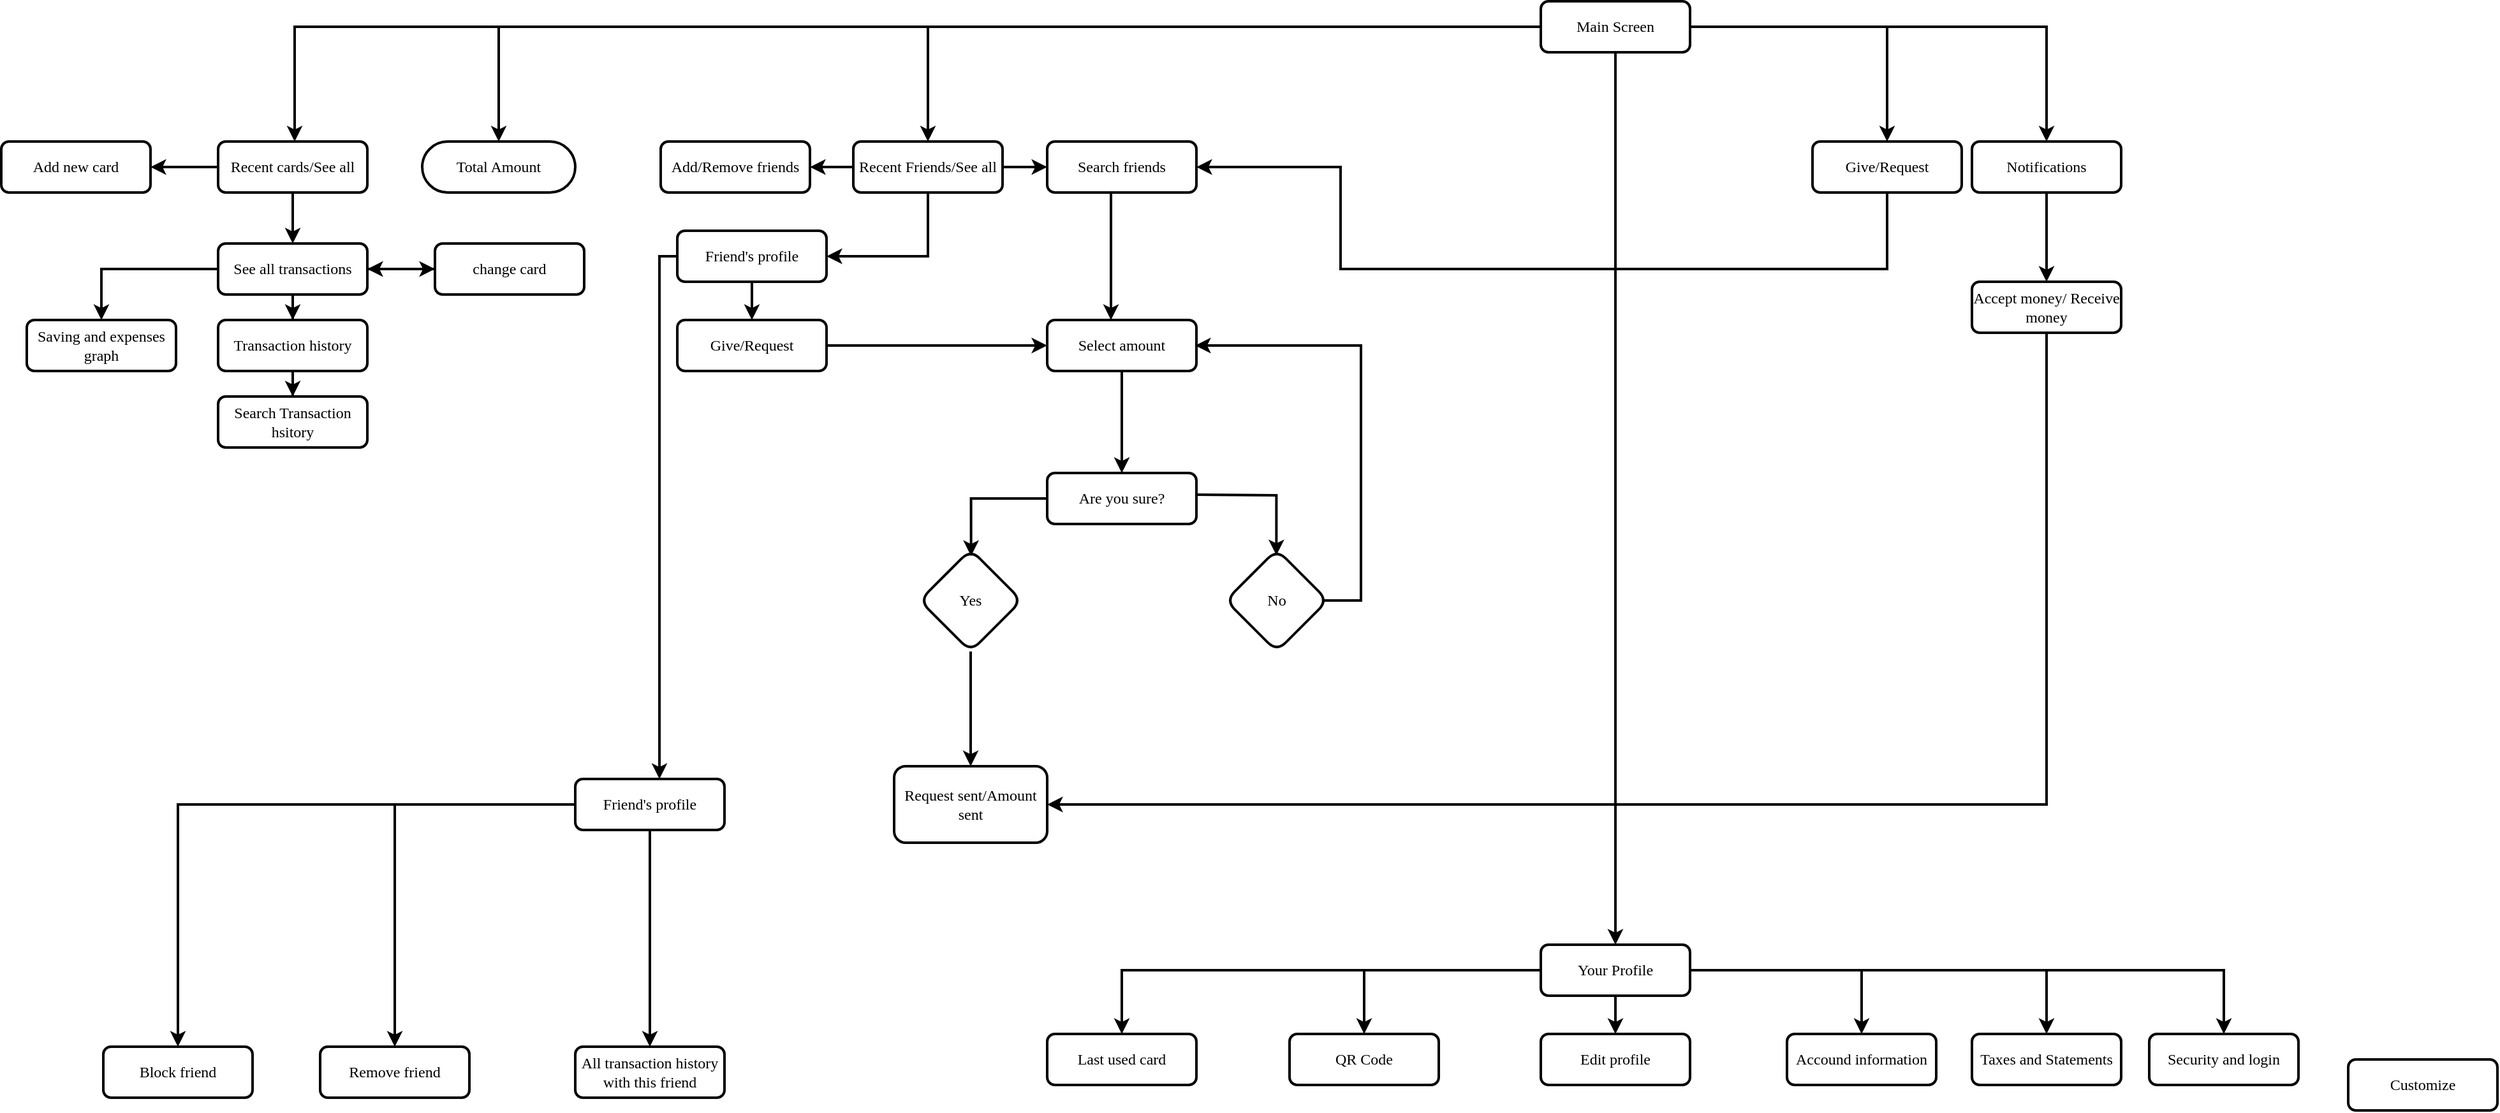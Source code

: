 <mxfile version="20.7.4" type="github">
  <diagram id="KjuL9yBsum-zaHZo3uoQ" name="Page-1">
    <mxGraphModel dx="2390" dy="1337" grid="1" gridSize="10" guides="1" tooltips="1" connect="1" arrows="1" fold="1" page="1" pageScale="1" pageWidth="1169" pageHeight="827" math="0" shadow="0">
      <root>
        <mxCell id="0" />
        <mxCell id="1" parent="0" />
        <mxCell id="AUnA5w59gR8FyRmeHTNz-1" value="" style="edgeStyle=orthogonalEdgeStyle;rounded=0;orthogonalLoop=1;jettySize=auto;html=1;fontFamily=Baloo;fontSource=https%3A%2F%2Ffonts.googleapis.com%2Fcss%3Ffamily%3DBaloo;fontStyle=0;labelBackgroundColor=none;fontColor=default;fillColor=none;strokeWidth=2;" edge="1" parent="1" source="AUnA5w59gR8FyRmeHTNz-7" target="AUnA5w59gR8FyRmeHTNz-10">
          <mxGeometry relative="1" as="geometry">
            <Array as="points">
              <mxPoint x="300" y="50" />
            </Array>
          </mxGeometry>
        </mxCell>
        <mxCell id="AUnA5w59gR8FyRmeHTNz-2" value="" style="edgeStyle=orthogonalEdgeStyle;rounded=0;orthogonalLoop=1;jettySize=auto;html=1;fontFamily=Baloo;fontSource=https%3A%2F%2Ffonts.googleapis.com%2Fcss%3Ffamily%3DBaloo;fontStyle=0;labelBackgroundColor=none;fontColor=default;fillColor=none;strokeWidth=2;" edge="1" parent="1" source="AUnA5w59gR8FyRmeHTNz-7" target="AUnA5w59gR8FyRmeHTNz-15">
          <mxGeometry relative="1" as="geometry" />
        </mxCell>
        <mxCell id="AUnA5w59gR8FyRmeHTNz-3" value="" style="edgeStyle=orthogonalEdgeStyle;rounded=0;orthogonalLoop=1;jettySize=auto;html=1;fontFamily=Baloo;fontSource=https%3A%2F%2Ffonts.googleapis.com%2Fcss%3Ffamily%3DBaloo;fontStyle=0;labelBackgroundColor=none;fontColor=default;fillColor=none;strokeWidth=2;" edge="1" parent="1" source="AUnA5w59gR8FyRmeHTNz-7" target="AUnA5w59gR8FyRmeHTNz-23">
          <mxGeometry relative="1" as="geometry" />
        </mxCell>
        <mxCell id="AUnA5w59gR8FyRmeHTNz-4" value="" style="edgeStyle=orthogonalEdgeStyle;rounded=0;orthogonalLoop=1;jettySize=auto;html=1;fontFamily=Baloo;fontSource=https%3A%2F%2Ffonts.googleapis.com%2Fcss%3Ffamily%3DBaloo;fontStyle=0;labelBackgroundColor=none;fontColor=default;fillColor=none;strokeWidth=2;" edge="1" parent="1" source="AUnA5w59gR8FyRmeHTNz-7" target="AUnA5w59gR8FyRmeHTNz-25">
          <mxGeometry relative="1" as="geometry" />
        </mxCell>
        <mxCell id="AUnA5w59gR8FyRmeHTNz-5" value="" style="edgeStyle=orthogonalEdgeStyle;rounded=0;orthogonalLoop=1;jettySize=auto;html=1;fontFamily=Baloo;fontSource=https%3A%2F%2Ffonts.googleapis.com%2Fcss%3Ffamily%3DBaloo;fontStyle=0;labelBackgroundColor=none;fontColor=default;fillColor=none;strokeWidth=2;" edge="1" parent="1" source="AUnA5w59gR8FyRmeHTNz-7" target="AUnA5w59gR8FyRmeHTNz-58">
          <mxGeometry relative="1" as="geometry" />
        </mxCell>
        <mxCell id="AUnA5w59gR8FyRmeHTNz-6" value="" style="edgeStyle=orthogonalEdgeStyle;rounded=0;orthogonalLoop=1;jettySize=auto;html=1;fontFamily=Baloo;fontSource=https%3A%2F%2Ffonts.googleapis.com%2Fcss%3Ffamily%3DBaloo;fontStyle=0;labelBackgroundColor=none;fontColor=default;fillColor=none;strokeWidth=2;" edge="1" parent="1" source="AUnA5w59gR8FyRmeHTNz-7" target="AUnA5w59gR8FyRmeHTNz-70">
          <mxGeometry relative="1" as="geometry" />
        </mxCell>
        <mxCell id="AUnA5w59gR8FyRmeHTNz-7" value="Main Screen" style="rounded=1;whiteSpace=wrap;html=1;fontSize=12;glass=0;strokeWidth=2;shadow=0;fontFamily=Baloo;fontStyle=0;fontSource=https%3A%2F%2Ffonts.googleapis.com%2Fcss%3Ffamily%3DBaloo;labelBackgroundColor=none;fillColor=none;" vertex="1" parent="1">
          <mxGeometry x="1277" y="30" width="117" height="40" as="geometry" />
        </mxCell>
        <mxCell id="AUnA5w59gR8FyRmeHTNz-8" value="" style="edgeStyle=orthogonalEdgeStyle;rounded=0;orthogonalLoop=1;jettySize=auto;html=1;fontFamily=Baloo;fontSource=https%3A%2F%2Ffonts.googleapis.com%2Fcss%3Ffamily%3DBaloo;fontStyle=0;labelBackgroundColor=none;fontColor=default;fillColor=none;strokeWidth=2;" edge="1" parent="1" source="AUnA5w59gR8FyRmeHTNz-10" target="AUnA5w59gR8FyRmeHTNz-26">
          <mxGeometry relative="1" as="geometry">
            <Array as="points">
              <mxPoint x="140" y="160" />
            </Array>
          </mxGeometry>
        </mxCell>
        <mxCell id="AUnA5w59gR8FyRmeHTNz-9" value="" style="edgeStyle=orthogonalEdgeStyle;rounded=0;orthogonalLoop=1;jettySize=auto;html=1;fontFamily=Baloo;fontSource=https%3A%2F%2Ffonts.googleapis.com%2Fcss%3Ffamily%3DBaloo;fontStyle=0;labelBackgroundColor=none;fontColor=default;fillColor=none;strokeWidth=2;" edge="1" parent="1" source="AUnA5w59gR8FyRmeHTNz-10" target="AUnA5w59gR8FyRmeHTNz-30">
          <mxGeometry relative="1" as="geometry" />
        </mxCell>
        <mxCell id="AUnA5w59gR8FyRmeHTNz-10" value="Recent cards/See all" style="rounded=1;whiteSpace=wrap;html=1;fontSize=12;glass=0;strokeWidth=2;shadow=0;fontFamily=Baloo;fontStyle=0;fontSource=https%3A%2F%2Ffonts.googleapis.com%2Fcss%3Ffamily%3DBaloo;labelBackgroundColor=none;fillColor=none;" vertex="1" parent="1">
          <mxGeometry x="240" y="140" width="117" height="40" as="geometry" />
        </mxCell>
        <mxCell id="AUnA5w59gR8FyRmeHTNz-11" value="" style="edgeStyle=orthogonalEdgeStyle;rounded=0;orthogonalLoop=1;jettySize=auto;html=1;fontFamily=Baloo;fontSource=https%3A%2F%2Ffonts.googleapis.com%2Fcss%3Ffamily%3DBaloo;fontStyle=0;labelBackgroundColor=none;fontColor=default;fillColor=none;strokeWidth=2;" edge="1" parent="1" source="AUnA5w59gR8FyRmeHTNz-15" target="AUnA5w59gR8FyRmeHTNz-37">
          <mxGeometry relative="1" as="geometry" />
        </mxCell>
        <mxCell id="AUnA5w59gR8FyRmeHTNz-12" value="" style="edgeStyle=orthogonalEdgeStyle;rounded=0;orthogonalLoop=1;jettySize=auto;html=1;fontFamily=Baloo;fontSource=https%3A%2F%2Ffonts.googleapis.com%2Fcss%3Ffamily%3DBaloo;fontStyle=0;labelBackgroundColor=none;fontColor=default;fillColor=none;strokeWidth=2;" edge="1" parent="1" source="AUnA5w59gR8FyRmeHTNz-15" target="AUnA5w59gR8FyRmeHTNz-39">
          <mxGeometry relative="1" as="geometry" />
        </mxCell>
        <mxCell id="AUnA5w59gR8FyRmeHTNz-14" value="" style="edgeStyle=orthogonalEdgeStyle;rounded=0;orthogonalLoop=1;jettySize=auto;html=1;fontFamily=Baloo;fontSource=https%3A%2F%2Ffonts.googleapis.com%2Fcss%3Ffamily%3DBaloo;fontStyle=0;labelBackgroundColor=none;fontColor=default;fillColor=none;strokeWidth=2;" edge="1" parent="1" source="AUnA5w59gR8FyRmeHTNz-15" target="AUnA5w59gR8FyRmeHTNz-44">
          <mxGeometry relative="1" as="geometry">
            <Array as="points">
              <mxPoint x="796" y="230" />
            </Array>
          </mxGeometry>
        </mxCell>
        <mxCell id="AUnA5w59gR8FyRmeHTNz-15" value="Recent Friends/See all" style="rounded=1;whiteSpace=wrap;html=1;fontSize=12;glass=0;strokeWidth=2;shadow=0;fontFamily=Baloo;fontStyle=0;fontSource=https%3A%2F%2Ffonts.googleapis.com%2Fcss%3Ffamily%3DBaloo;labelBackgroundColor=none;fillColor=none;" vertex="1" parent="1">
          <mxGeometry x="738" y="140" width="117" height="40" as="geometry" />
        </mxCell>
        <mxCell id="AUnA5w59gR8FyRmeHTNz-16" value="" style="edgeStyle=orthogonalEdgeStyle;rounded=0;orthogonalLoop=1;jettySize=auto;html=1;fontFamily=Baloo;fontSource=https%3A%2F%2Ffonts.googleapis.com%2Fcss%3Ffamily%3DBaloo;fontStyle=0;labelBackgroundColor=none;fontColor=default;fillColor=none;strokeWidth=2;" edge="1" parent="1" source="AUnA5w59gR8FyRmeHTNz-23" target="AUnA5w59gR8FyRmeHTNz-59">
          <mxGeometry relative="1" as="geometry" />
        </mxCell>
        <mxCell id="AUnA5w59gR8FyRmeHTNz-17" value="" style="edgeStyle=orthogonalEdgeStyle;rounded=0;orthogonalLoop=1;jettySize=auto;html=1;fontFamily=Baloo;fontSource=https%3A%2F%2Ffonts.googleapis.com%2Fcss%3Ffamily%3DBaloo;fontStyle=0;labelBackgroundColor=none;fontColor=default;fillColor=none;strokeWidth=2;" edge="1" parent="1" source="AUnA5w59gR8FyRmeHTNz-23" target="AUnA5w59gR8FyRmeHTNz-60">
          <mxGeometry relative="1" as="geometry" />
        </mxCell>
        <mxCell id="AUnA5w59gR8FyRmeHTNz-18" value="" style="edgeStyle=orthogonalEdgeStyle;rounded=0;orthogonalLoop=1;jettySize=auto;html=1;fontFamily=Baloo;fontSource=https%3A%2F%2Ffonts.googleapis.com%2Fcss%3Ffamily%3DBaloo;fontStyle=0;labelBackgroundColor=none;fontColor=default;fillColor=none;strokeWidth=2;" edge="1" parent="1" source="AUnA5w59gR8FyRmeHTNz-23" target="AUnA5w59gR8FyRmeHTNz-61">
          <mxGeometry relative="1" as="geometry" />
        </mxCell>
        <mxCell id="AUnA5w59gR8FyRmeHTNz-19" style="edgeStyle=orthogonalEdgeStyle;rounded=0;orthogonalLoop=1;jettySize=auto;html=1;fontFamily=Baloo;fontSource=https%3A%2F%2Ffonts.googleapis.com%2Fcss%3Ffamily%3DBaloo;fontStyle=0;labelBackgroundColor=none;fontColor=default;fillColor=none;strokeWidth=2;" edge="1" parent="1" source="AUnA5w59gR8FyRmeHTNz-23" target="AUnA5w59gR8FyRmeHTNz-62">
          <mxGeometry relative="1" as="geometry" />
        </mxCell>
        <mxCell id="AUnA5w59gR8FyRmeHTNz-20" value="" style="edgeStyle=orthogonalEdgeStyle;rounded=0;orthogonalLoop=1;jettySize=auto;html=1;fontFamily=Baloo;fontSource=https%3A%2F%2Ffonts.googleapis.com%2Fcss%3Ffamily%3DBaloo;fontStyle=0;labelBackgroundColor=none;fontColor=default;fillColor=none;strokeWidth=2;" edge="1" parent="1" source="AUnA5w59gR8FyRmeHTNz-23" target="AUnA5w59gR8FyRmeHTNz-63">
          <mxGeometry relative="1" as="geometry" />
        </mxCell>
        <mxCell id="AUnA5w59gR8FyRmeHTNz-22" value="" style="edgeStyle=orthogonalEdgeStyle;rounded=0;orthogonalLoop=1;jettySize=auto;html=1;fontFamily=Baloo;fontSource=https%3A%2F%2Ffonts.googleapis.com%2Fcss%3Ffamily%3DBaloo;fontStyle=0;labelBackgroundColor=none;fontColor=default;fillColor=none;strokeWidth=2;" edge="1" parent="1" source="AUnA5w59gR8FyRmeHTNz-23" target="AUnA5w59gR8FyRmeHTNz-65">
          <mxGeometry relative="1" as="geometry" />
        </mxCell>
        <mxCell id="AUnA5w59gR8FyRmeHTNz-23" value="Your Profile" style="rounded=1;whiteSpace=wrap;html=1;fontSize=12;glass=0;strokeWidth=2;shadow=0;fontFamily=Baloo;fontStyle=0;fontSource=https%3A%2F%2Ffonts.googleapis.com%2Fcss%3Ffamily%3DBaloo;labelBackgroundColor=none;fillColor=none;" vertex="1" parent="1">
          <mxGeometry x="1277" y="770" width="117" height="40" as="geometry" />
        </mxCell>
        <mxCell id="AUnA5w59gR8FyRmeHTNz-24" style="edgeStyle=orthogonalEdgeStyle;rounded=0;orthogonalLoop=1;jettySize=auto;html=1;fontFamily=Baloo;entryX=1;entryY=0.5;entryDx=0;entryDy=0;fontSource=https%3A%2F%2Ffonts.googleapis.com%2Fcss%3Ffamily%3DBaloo;fontStyle=0;labelBackgroundColor=none;fontColor=default;fillColor=none;strokeWidth=2;" edge="1" parent="1" source="AUnA5w59gR8FyRmeHTNz-25" target="AUnA5w59gR8FyRmeHTNz-39">
          <mxGeometry relative="1" as="geometry">
            <mxPoint x="1070" y="190" as="targetPoint" />
            <Array as="points">
              <mxPoint x="1549" y="240" />
              <mxPoint x="1120" y="240" />
              <mxPoint x="1120" y="160" />
            </Array>
          </mxGeometry>
        </mxCell>
        <mxCell id="AUnA5w59gR8FyRmeHTNz-25" value="Give/Request" style="rounded=1;whiteSpace=wrap;html=1;fontSize=12;glass=0;strokeWidth=2;shadow=0;fontFamily=Baloo;fontStyle=0;fontSource=https%3A%2F%2Ffonts.googleapis.com%2Fcss%3Ffamily%3DBaloo;labelBackgroundColor=none;fillColor=none;" vertex="1" parent="1">
          <mxGeometry x="1490" y="140" width="117" height="40" as="geometry" />
        </mxCell>
        <mxCell id="AUnA5w59gR8FyRmeHTNz-26" value="Add new card" style="rounded=1;whiteSpace=wrap;html=1;fontSize=12;glass=0;strokeWidth=2;shadow=0;fontFamily=Baloo;fontStyle=0;fontSource=https%3A%2F%2Ffonts.googleapis.com%2Fcss%3Ffamily%3DBaloo;labelBackgroundColor=none;fillColor=none;" vertex="1" parent="1">
          <mxGeometry x="70" y="140" width="117" height="40" as="geometry" />
        </mxCell>
        <mxCell id="AUnA5w59gR8FyRmeHTNz-27" value="" style="edgeStyle=orthogonalEdgeStyle;rounded=0;orthogonalLoop=1;jettySize=auto;html=1;fontFamily=Baloo;fontSource=https%3A%2F%2Ffonts.googleapis.com%2Fcss%3Ffamily%3DBaloo;fontStyle=0;labelBackgroundColor=none;fontColor=default;fillColor=none;strokeWidth=2;" edge="1" parent="1" source="AUnA5w59gR8FyRmeHTNz-30" target="AUnA5w59gR8FyRmeHTNz-32">
          <mxGeometry relative="1" as="geometry" />
        </mxCell>
        <mxCell id="AUnA5w59gR8FyRmeHTNz-28" value="" style="edgeStyle=orthogonalEdgeStyle;rounded=0;orthogonalLoop=1;jettySize=auto;html=1;fontFamily=Baloo;fontSource=https%3A%2F%2Ffonts.googleapis.com%2Fcss%3Ffamily%3DBaloo;fontStyle=0;labelBackgroundColor=none;fontColor=default;fillColor=none;strokeWidth=2;" edge="1" parent="1" source="AUnA5w59gR8FyRmeHTNz-30" target="AUnA5w59gR8FyRmeHTNz-33">
          <mxGeometry relative="1" as="geometry" />
        </mxCell>
        <mxCell id="AUnA5w59gR8FyRmeHTNz-29" value="" style="edgeStyle=orthogonalEdgeStyle;rounded=0;orthogonalLoop=1;jettySize=auto;html=1;fontFamily=Baloo;exitX=1;exitY=0.5;exitDx=0;exitDy=0;fontSource=https%3A%2F%2Ffonts.googleapis.com%2Fcss%3Ffamily%3DBaloo;fontStyle=0;labelBackgroundColor=none;fontColor=default;fillColor=none;strokeWidth=2;" edge="1" parent="1" source="AUnA5w59gR8FyRmeHTNz-30" target="AUnA5w59gR8FyRmeHTNz-36">
          <mxGeometry relative="1" as="geometry">
            <mxPoint x="360" y="240" as="sourcePoint" />
          </mxGeometry>
        </mxCell>
        <mxCell id="AUnA5w59gR8FyRmeHTNz-30" value="See all transactions" style="rounded=1;whiteSpace=wrap;html=1;fontSize=12;glass=0;strokeWidth=2;shadow=0;fontFamily=Baloo;fontStyle=0;fontSource=https%3A%2F%2Ffonts.googleapis.com%2Fcss%3Ffamily%3DBaloo;labelBackgroundColor=none;fillColor=none;" vertex="1" parent="1">
          <mxGeometry x="240" y="220" width="117" height="40" as="geometry" />
        </mxCell>
        <mxCell id="AUnA5w59gR8FyRmeHTNz-31" value="" style="edgeStyle=orthogonalEdgeStyle;rounded=0;orthogonalLoop=1;jettySize=auto;html=1;fontFamily=Baloo;fontSource=https%3A%2F%2Ffonts.googleapis.com%2Fcss%3Ffamily%3DBaloo;fontStyle=0;labelBackgroundColor=none;fontColor=default;fillColor=none;strokeWidth=2;" edge="1" parent="1" source="AUnA5w59gR8FyRmeHTNz-32" target="AUnA5w59gR8FyRmeHTNz-34">
          <mxGeometry relative="1" as="geometry" />
        </mxCell>
        <mxCell id="AUnA5w59gR8FyRmeHTNz-32" value="Transaction history" style="rounded=1;whiteSpace=wrap;html=1;fontSize=12;glass=0;strokeWidth=2;shadow=0;fontFamily=Baloo;fontStyle=0;fontSource=https%3A%2F%2Ffonts.googleapis.com%2Fcss%3Ffamily%3DBaloo;labelBackgroundColor=none;fillColor=none;" vertex="1" parent="1">
          <mxGeometry x="240" y="280" width="117" height="40" as="geometry" />
        </mxCell>
        <mxCell id="AUnA5w59gR8FyRmeHTNz-33" value="Saving and expenses graph" style="rounded=1;whiteSpace=wrap;html=1;fontSize=12;glass=0;strokeWidth=2;shadow=0;fontFamily=Baloo;fontStyle=0;fontSource=https%3A%2F%2Ffonts.googleapis.com%2Fcss%3Ffamily%3DBaloo;labelBackgroundColor=none;fillColor=none;" vertex="1" parent="1">
          <mxGeometry x="90" y="280" width="117" height="40" as="geometry" />
        </mxCell>
        <mxCell id="AUnA5w59gR8FyRmeHTNz-34" value="Search Transaction hsitory" style="rounded=1;whiteSpace=wrap;html=1;fontSize=12;glass=0;strokeWidth=2;shadow=0;fontFamily=Baloo;fontStyle=0;fontSource=https%3A%2F%2Ffonts.googleapis.com%2Fcss%3Ffamily%3DBaloo;labelBackgroundColor=none;fillColor=none;" vertex="1" parent="1">
          <mxGeometry x="240" y="340" width="117" height="40" as="geometry" />
        </mxCell>
        <mxCell id="AUnA5w59gR8FyRmeHTNz-35" value="" style="edgeStyle=orthogonalEdgeStyle;rounded=0;orthogonalLoop=1;jettySize=auto;html=1;fontFamily=Baloo;fontSource=https%3A%2F%2Ffonts.googleapis.com%2Fcss%3Ffamily%3DBaloo;fontStyle=0;labelBackgroundColor=none;fontColor=default;fillColor=none;strokeWidth=2;" edge="1" parent="1" source="AUnA5w59gR8FyRmeHTNz-36" target="AUnA5w59gR8FyRmeHTNz-30">
          <mxGeometry relative="1" as="geometry" />
        </mxCell>
        <mxCell id="AUnA5w59gR8FyRmeHTNz-36" value="change card" style="rounded=1;whiteSpace=wrap;html=1;fontSize=12;glass=0;strokeWidth=2;shadow=0;fontFamily=Baloo;fontStyle=0;fontSource=https%3A%2F%2Ffonts.googleapis.com%2Fcss%3Ffamily%3DBaloo;labelBackgroundColor=none;fillColor=none;" vertex="1" parent="1">
          <mxGeometry x="410" y="220" width="117" height="40" as="geometry" />
        </mxCell>
        <mxCell id="AUnA5w59gR8FyRmeHTNz-37" value="Add/Remove friends" style="rounded=1;whiteSpace=wrap;html=1;fontSize=12;glass=0;strokeWidth=2;shadow=0;fontFamily=Baloo;fontStyle=0;fontSource=https%3A%2F%2Ffonts.googleapis.com%2Fcss%3Ffamily%3DBaloo;labelBackgroundColor=none;fillColor=none;" vertex="1" parent="1">
          <mxGeometry x="587" y="140" width="117" height="40" as="geometry" />
        </mxCell>
        <mxCell id="AUnA5w59gR8FyRmeHTNz-38" value="" style="edgeStyle=orthogonalEdgeStyle;rounded=0;orthogonalLoop=1;jettySize=auto;html=1;fontFamily=Baloo;fontSource=https%3A%2F%2Ffonts.googleapis.com%2Fcss%3Ffamily%3DBaloo;fontStyle=0;labelBackgroundColor=none;fontColor=default;fillColor=none;strokeWidth=2;" edge="1" parent="1" source="AUnA5w59gR8FyRmeHTNz-39" target="AUnA5w59gR8FyRmeHTNz-41">
          <mxGeometry relative="1" as="geometry">
            <Array as="points">
              <mxPoint x="940" y="250" />
              <mxPoint x="940" y="250" />
            </Array>
          </mxGeometry>
        </mxCell>
        <mxCell id="AUnA5w59gR8FyRmeHTNz-39" value="Search friends" style="rounded=1;whiteSpace=wrap;html=1;fontSize=12;glass=0;strokeWidth=2;shadow=0;fontFamily=Baloo;fontStyle=0;fontSource=https%3A%2F%2Ffonts.googleapis.com%2Fcss%3Ffamily%3DBaloo;labelBackgroundColor=none;fillColor=none;" vertex="1" parent="1">
          <mxGeometry x="890" y="140" width="117" height="40" as="geometry" />
        </mxCell>
        <mxCell id="AUnA5w59gR8FyRmeHTNz-40" value="" style="edgeStyle=orthogonalEdgeStyle;rounded=0;orthogonalLoop=1;jettySize=auto;html=1;fontFamily=Baloo;fontSource=https%3A%2F%2Ffonts.googleapis.com%2Fcss%3Ffamily%3DBaloo;fontStyle=0;labelBackgroundColor=none;fontColor=default;fillColor=none;strokeWidth=2;" edge="1" parent="1" source="AUnA5w59gR8FyRmeHTNz-41" target="AUnA5w59gR8FyRmeHTNz-47">
          <mxGeometry relative="1" as="geometry" />
        </mxCell>
        <mxCell id="AUnA5w59gR8FyRmeHTNz-41" value="Select amount" style="rounded=1;whiteSpace=wrap;html=1;fontSize=12;glass=0;strokeWidth=2;shadow=0;fontFamily=Baloo;fontStyle=0;fontSource=https%3A%2F%2Ffonts.googleapis.com%2Fcss%3Ffamily%3DBaloo;labelBackgroundColor=none;fillColor=none;" vertex="1" parent="1">
          <mxGeometry x="890" y="280" width="117" height="40" as="geometry" />
        </mxCell>
        <mxCell id="AUnA5w59gR8FyRmeHTNz-43" value="" style="edgeStyle=orthogonalEdgeStyle;rounded=0;orthogonalLoop=1;jettySize=auto;html=1;fontFamily=Baloo;fontSource=https%3A%2F%2Ffonts.googleapis.com%2Fcss%3Ffamily%3DBaloo;fontStyle=0;labelBackgroundColor=none;fontColor=default;fillColor=none;strokeWidth=2;" edge="1" parent="1" source="AUnA5w59gR8FyRmeHTNz-44" target="AUnA5w59gR8FyRmeHTNz-56">
          <mxGeometry relative="1" as="geometry">
            <Array as="points">
              <mxPoint x="586" y="230" />
            </Array>
          </mxGeometry>
        </mxCell>
        <mxCell id="AUnA5w59gR8FyRmeHTNz-83" value="" style="edgeStyle=orthogonalEdgeStyle;rounded=0;orthogonalLoop=1;jettySize=auto;html=1;strokeWidth=2;" edge="1" parent="1" source="AUnA5w59gR8FyRmeHTNz-44" target="AUnA5w59gR8FyRmeHTNz-57">
          <mxGeometry relative="1" as="geometry" />
        </mxCell>
        <mxCell id="AUnA5w59gR8FyRmeHTNz-44" value="Friend&#39;s profile" style="rounded=1;whiteSpace=wrap;html=1;fontSize=12;glass=0;strokeWidth=2;shadow=0;fontFamily=Baloo;fontStyle=0;fontSource=https%3A%2F%2Ffonts.googleapis.com%2Fcss%3Ffamily%3DBaloo;labelBackgroundColor=none;fillColor=none;" vertex="1" parent="1">
          <mxGeometry x="600" y="210" width="117" height="40" as="geometry" />
        </mxCell>
        <mxCell id="AUnA5w59gR8FyRmeHTNz-45" value="" style="edgeStyle=orthogonalEdgeStyle;rounded=0;orthogonalLoop=1;jettySize=auto;html=1;fontFamily=Baloo;entryX=0.504;entryY=0.064;entryDx=0;entryDy=0;entryPerimeter=0;fontSource=https%3A%2F%2Ffonts.googleapis.com%2Fcss%3Ffamily%3DBaloo;fontStyle=0;labelBackgroundColor=none;fontColor=default;fillColor=none;strokeWidth=2;" edge="1" parent="1" source="AUnA5w59gR8FyRmeHTNz-47" target="AUnA5w59gR8FyRmeHTNz-49">
          <mxGeometry relative="1" as="geometry" />
        </mxCell>
        <mxCell id="AUnA5w59gR8FyRmeHTNz-46" value="" style="edgeStyle=orthogonalEdgeStyle;rounded=0;orthogonalLoop=1;jettySize=auto;html=1;fontFamily=Baloo;entryX=0.496;entryY=0.057;entryDx=0;entryDy=0;entryPerimeter=0;fontSource=https%3A%2F%2Ffonts.googleapis.com%2Fcss%3Ffamily%3DBaloo;fontStyle=0;labelBackgroundColor=none;fontColor=default;fillColor=none;strokeWidth=2;" edge="1" parent="1" target="AUnA5w59gR8FyRmeHTNz-51">
          <mxGeometry relative="1" as="geometry">
            <mxPoint x="1007" y="417" as="sourcePoint" />
            <mxPoint x="1070" y="457" as="targetPoint" />
          </mxGeometry>
        </mxCell>
        <mxCell id="AUnA5w59gR8FyRmeHTNz-47" value="Are you sure?" style="rounded=1;whiteSpace=wrap;html=1;fontSize=12;glass=0;strokeWidth=2;shadow=0;fontFamily=Baloo;fontStyle=0;fontSource=https%3A%2F%2Ffonts.googleapis.com%2Fcss%3Ffamily%3DBaloo;labelBackgroundColor=none;fillColor=none;" vertex="1" parent="1">
          <mxGeometry x="890" y="400" width="117" height="40" as="geometry" />
        </mxCell>
        <mxCell id="AUnA5w59gR8FyRmeHTNz-48" value="" style="edgeStyle=orthogonalEdgeStyle;rounded=0;orthogonalLoop=1;jettySize=auto;html=1;fontFamily=Baloo;fontSource=https%3A%2F%2Ffonts.googleapis.com%2Fcss%3Ffamily%3DBaloo;fontStyle=0;labelBackgroundColor=none;fontColor=default;fillColor=none;strokeWidth=2;" edge="1" parent="1" source="AUnA5w59gR8FyRmeHTNz-49" target="AUnA5w59gR8FyRmeHTNz-52">
          <mxGeometry relative="1" as="geometry" />
        </mxCell>
        <mxCell id="AUnA5w59gR8FyRmeHTNz-49" value="Yes" style="rhombus;whiteSpace=wrap;html=1;fontFamily=Baloo;rounded=1;glass=0;strokeWidth=2;shadow=0;fontStyle=0;fontSource=https%3A%2F%2Ffonts.googleapis.com%2Fcss%3Ffamily%3DBaloo;labelBackgroundColor=none;fillColor=none;" vertex="1" parent="1">
          <mxGeometry x="790" y="460" width="80" height="80" as="geometry" />
        </mxCell>
        <mxCell id="AUnA5w59gR8FyRmeHTNz-50" style="edgeStyle=orthogonalEdgeStyle;rounded=0;orthogonalLoop=1;jettySize=auto;html=1;fontFamily=Baloo;fontSource=https%3A%2F%2Ffonts.googleapis.com%2Fcss%3Ffamily%3DBaloo;fontStyle=0;labelBackgroundColor=none;fontColor=default;fillColor=none;strokeWidth=2;" edge="1" parent="1">
          <mxGeometry relative="1" as="geometry">
            <mxPoint x="1106" y="500" as="sourcePoint" />
            <mxPoint x="1006" y="300" as="targetPoint" />
            <Array as="points">
              <mxPoint x="1136" y="500" />
              <mxPoint x="1136" y="300" />
            </Array>
          </mxGeometry>
        </mxCell>
        <mxCell id="AUnA5w59gR8FyRmeHTNz-51" value="No" style="rhombus;whiteSpace=wrap;html=1;fontFamily=Baloo;rounded=1;glass=0;strokeWidth=2;shadow=0;fontStyle=0;fontSource=https%3A%2F%2Ffonts.googleapis.com%2Fcss%3Ffamily%3DBaloo;labelBackgroundColor=none;fillColor=none;" vertex="1" parent="1">
          <mxGeometry x="1030" y="460" width="80" height="80" as="geometry" />
        </mxCell>
        <mxCell id="AUnA5w59gR8FyRmeHTNz-52" value="Request sent/Amount sent" style="whiteSpace=wrap;html=1;fontFamily=Baloo;rounded=1;glass=0;strokeWidth=2;shadow=0;fontStyle=0;fontSource=https%3A%2F%2Ffonts.googleapis.com%2Fcss%3Ffamily%3DBaloo;labelBackgroundColor=none;fillColor=none;" vertex="1" parent="1">
          <mxGeometry x="770" y="630" width="120" height="60" as="geometry" />
        </mxCell>
        <mxCell id="AUnA5w59gR8FyRmeHTNz-53" value="" style="edgeStyle=orthogonalEdgeStyle;rounded=0;orthogonalLoop=1;jettySize=auto;html=1;fontFamily=Baloo;fontSource=https%3A%2F%2Ffonts.googleapis.com%2Fcss%3Ffamily%3DBaloo;fontStyle=0;labelBackgroundColor=none;fontColor=default;fillColor=none;strokeWidth=2;" edge="1" parent="1" source="AUnA5w59gR8FyRmeHTNz-56" target="AUnA5w59gR8FyRmeHTNz-66">
          <mxGeometry relative="1" as="geometry" />
        </mxCell>
        <mxCell id="AUnA5w59gR8FyRmeHTNz-54" value="" style="edgeStyle=orthogonalEdgeStyle;rounded=0;orthogonalLoop=1;jettySize=auto;html=1;fontFamily=Baloo;fontSource=https%3A%2F%2Ffonts.googleapis.com%2Fcss%3Ffamily%3DBaloo;fontStyle=0;labelBackgroundColor=none;fontColor=default;fillColor=none;strokeWidth=2;" edge="1" parent="1" source="AUnA5w59gR8FyRmeHTNz-56" target="AUnA5w59gR8FyRmeHTNz-67">
          <mxGeometry relative="1" as="geometry" />
        </mxCell>
        <mxCell id="AUnA5w59gR8FyRmeHTNz-55" value="" style="edgeStyle=orthogonalEdgeStyle;rounded=0;orthogonalLoop=1;jettySize=auto;html=1;fontFamily=Baloo;fontSource=https%3A%2F%2Ffonts.googleapis.com%2Fcss%3Ffamily%3DBaloo;fontStyle=0;labelBackgroundColor=none;fontColor=default;fillColor=none;strokeWidth=2;" edge="1" parent="1" source="AUnA5w59gR8FyRmeHTNz-56" target="AUnA5w59gR8FyRmeHTNz-68">
          <mxGeometry relative="1" as="geometry" />
        </mxCell>
        <mxCell id="AUnA5w59gR8FyRmeHTNz-56" value="Friend&#39;s profile" style="rounded=1;whiteSpace=wrap;html=1;fontSize=12;glass=0;strokeWidth=2;shadow=0;fontFamily=Baloo;fontStyle=0;fontSource=https%3A%2F%2Ffonts.googleapis.com%2Fcss%3Ffamily%3DBaloo;labelBackgroundColor=none;fillColor=none;" vertex="1" parent="1">
          <mxGeometry x="520" y="640" width="117" height="40" as="geometry" />
        </mxCell>
        <mxCell id="AUnA5w59gR8FyRmeHTNz-84" style="edgeStyle=orthogonalEdgeStyle;rounded=0;orthogonalLoop=1;jettySize=auto;html=1;entryX=0;entryY=0.5;entryDx=0;entryDy=0;strokeWidth=2;" edge="1" parent="1" source="AUnA5w59gR8FyRmeHTNz-57" target="AUnA5w59gR8FyRmeHTNz-41">
          <mxGeometry relative="1" as="geometry" />
        </mxCell>
        <mxCell id="AUnA5w59gR8FyRmeHTNz-57" value="Give/Request" style="rounded=1;whiteSpace=wrap;html=1;fontSize=12;glass=0;strokeWidth=2;shadow=0;fontFamily=Baloo;fontStyle=0;fontSource=https%3A%2F%2Ffonts.googleapis.com%2Fcss%3Ffamily%3DBaloo;labelBackgroundColor=none;fillColor=none;" vertex="1" parent="1">
          <mxGeometry x="600" y="280" width="117" height="40" as="geometry" />
        </mxCell>
        <mxCell id="AUnA5w59gR8FyRmeHTNz-58" value="Total Amount" style="rounded=1;whiteSpace=wrap;html=1;fontSize=12;glass=0;strokeWidth=2;shadow=0;fontFamily=Baloo;fontStyle=0;arcSize=50;fontSource=https%3A%2F%2Ffonts.googleapis.com%2Fcss%3Ffamily%3DBaloo;labelBackgroundColor=none;fillColor=none;" vertex="1" parent="1">
          <mxGeometry x="400" y="140" width="120" height="40" as="geometry" />
        </mxCell>
        <mxCell id="AUnA5w59gR8FyRmeHTNz-59" value="QR Code" style="rounded=1;whiteSpace=wrap;html=1;fontSize=12;glass=0;strokeWidth=2;shadow=0;fontFamily=Baloo;fontStyle=0;fontSource=https%3A%2F%2Ffonts.googleapis.com%2Fcss%3Ffamily%3DBaloo;labelBackgroundColor=none;fillColor=none;" vertex="1" parent="1">
          <mxGeometry x="1080" y="840" width="117" height="40" as="geometry" />
        </mxCell>
        <mxCell id="AUnA5w59gR8FyRmeHTNz-60" value="Last used card" style="rounded=1;whiteSpace=wrap;html=1;fontSize=12;glass=0;strokeWidth=2;shadow=0;fontFamily=Baloo;fontStyle=0;fontSource=https%3A%2F%2Ffonts.googleapis.com%2Fcss%3Ffamily%3DBaloo;labelBackgroundColor=none;fillColor=none;" vertex="1" parent="1">
          <mxGeometry x="890" y="840" width="117" height="40" as="geometry" />
        </mxCell>
        <mxCell id="AUnA5w59gR8FyRmeHTNz-61" value="Accound information" style="rounded=1;whiteSpace=wrap;html=1;fontSize=12;glass=0;strokeWidth=2;shadow=0;fontFamily=Baloo;fontStyle=0;fontSource=https%3A%2F%2Ffonts.googleapis.com%2Fcss%3Ffamily%3DBaloo;labelBackgroundColor=none;fillColor=none;" vertex="1" parent="1">
          <mxGeometry x="1470" y="840" width="117" height="40" as="geometry" />
        </mxCell>
        <mxCell id="AUnA5w59gR8FyRmeHTNz-62" value="Taxes and Statements" style="rounded=1;whiteSpace=wrap;html=1;fontSize=12;glass=0;strokeWidth=2;shadow=0;fontFamily=Baloo;fontStyle=0;fontSource=https%3A%2F%2Ffonts.googleapis.com%2Fcss%3Ffamily%3DBaloo;labelBackgroundColor=none;fillColor=none;" vertex="1" parent="1">
          <mxGeometry x="1615" y="840" width="117" height="40" as="geometry" />
        </mxCell>
        <mxCell id="AUnA5w59gR8FyRmeHTNz-63" value="Security and login" style="rounded=1;whiteSpace=wrap;html=1;fontSize=12;glass=0;strokeWidth=2;shadow=0;fontFamily=Baloo;fontStyle=0;fontSource=https%3A%2F%2Ffonts.googleapis.com%2Fcss%3Ffamily%3DBaloo;labelBackgroundColor=none;fillColor=none;" vertex="1" parent="1">
          <mxGeometry x="1754" y="840" width="117" height="40" as="geometry" />
        </mxCell>
        <mxCell id="AUnA5w59gR8FyRmeHTNz-64" value="Customize" style="rounded=1;whiteSpace=wrap;html=1;fontSize=12;glass=0;strokeWidth=2;shadow=0;fontFamily=Baloo;fontStyle=0;fontSource=https%3A%2F%2Ffonts.googleapis.com%2Fcss%3Ffamily%3DBaloo;labelBackgroundColor=none;fillColor=none;" vertex="1" parent="1">
          <mxGeometry x="1910" y="860" width="117" height="40" as="geometry" />
        </mxCell>
        <mxCell id="AUnA5w59gR8FyRmeHTNz-65" value="Edit profile" style="rounded=1;whiteSpace=wrap;html=1;fontSize=12;glass=0;strokeWidth=2;shadow=0;fontFamily=Baloo;fontStyle=0;fontSource=https%3A%2F%2Ffonts.googleapis.com%2Fcss%3Ffamily%3DBaloo;labelBackgroundColor=none;fillColor=none;" vertex="1" parent="1">
          <mxGeometry x="1277" y="840" width="117" height="40" as="geometry" />
        </mxCell>
        <mxCell id="AUnA5w59gR8FyRmeHTNz-66" value="All transaction history with this friend&lt;br&gt;" style="rounded=1;whiteSpace=wrap;html=1;fontSize=12;glass=0;strokeWidth=2;shadow=0;fontFamily=Baloo;fontStyle=0;fontSource=https%3A%2F%2Ffonts.googleapis.com%2Fcss%3Ffamily%3DBaloo;labelBackgroundColor=none;fillColor=none;" vertex="1" parent="1">
          <mxGeometry x="520" y="850" width="117" height="40" as="geometry" />
        </mxCell>
        <mxCell id="AUnA5w59gR8FyRmeHTNz-67" value="Block friend" style="rounded=1;whiteSpace=wrap;html=1;fontSize=12;glass=0;strokeWidth=2;shadow=0;fontFamily=Baloo;fontStyle=0;fontSource=https%3A%2F%2Ffonts.googleapis.com%2Fcss%3Ffamily%3DBaloo;labelBackgroundColor=none;fillColor=none;" vertex="1" parent="1">
          <mxGeometry x="150" y="850" width="117" height="40" as="geometry" />
        </mxCell>
        <mxCell id="AUnA5w59gR8FyRmeHTNz-68" value="Remove friend" style="rounded=1;whiteSpace=wrap;html=1;fontSize=12;glass=0;strokeWidth=2;shadow=0;fontFamily=Baloo;fontStyle=0;fontSource=https%3A%2F%2Ffonts.googleapis.com%2Fcss%3Ffamily%3DBaloo;labelBackgroundColor=none;fillColor=none;" vertex="1" parent="1">
          <mxGeometry x="320" y="850" width="117" height="40" as="geometry" />
        </mxCell>
        <mxCell id="AUnA5w59gR8FyRmeHTNz-69" value="" style="edgeStyle=orthogonalEdgeStyle;rounded=0;orthogonalLoop=1;jettySize=auto;html=1;fontFamily=Baloo;fontSource=https%3A%2F%2Ffonts.googleapis.com%2Fcss%3Ffamily%3DBaloo;fontStyle=0;labelBackgroundColor=none;fontColor=default;fillColor=none;strokeWidth=2;" edge="1" parent="1" source="AUnA5w59gR8FyRmeHTNz-70" target="AUnA5w59gR8FyRmeHTNz-72">
          <mxGeometry relative="1" as="geometry" />
        </mxCell>
        <mxCell id="AUnA5w59gR8FyRmeHTNz-70" value="Notifications&lt;br&gt;" style="rounded=1;whiteSpace=wrap;html=1;fontSize=12;glass=0;strokeWidth=2;shadow=0;fontFamily=Baloo;fontStyle=0;fontSource=https%3A%2F%2Ffonts.googleapis.com%2Fcss%3Ffamily%3DBaloo;labelBackgroundColor=none;fillColor=none;" vertex="1" parent="1">
          <mxGeometry x="1615" y="140" width="117" height="40" as="geometry" />
        </mxCell>
        <mxCell id="AUnA5w59gR8FyRmeHTNz-71" style="edgeStyle=orthogonalEdgeStyle;rounded=0;orthogonalLoop=1;jettySize=auto;html=1;entryX=1;entryY=0.5;entryDx=0;entryDy=0;fontFamily=Baloo;fontSource=https%3A%2F%2Ffonts.googleapis.com%2Fcss%3Ffamily%3DBaloo;fontStyle=0;labelBackgroundColor=none;fontColor=default;fillColor=none;strokeWidth=2;" edge="1" parent="1" source="AUnA5w59gR8FyRmeHTNz-72" target="AUnA5w59gR8FyRmeHTNz-52">
          <mxGeometry relative="1" as="geometry">
            <Array as="points">
              <mxPoint x="1673" y="660" />
            </Array>
          </mxGeometry>
        </mxCell>
        <mxCell id="AUnA5w59gR8FyRmeHTNz-72" value="Accept money/ Receive money" style="rounded=1;whiteSpace=wrap;html=1;fontSize=12;glass=0;strokeWidth=2;shadow=0;fontFamily=Baloo;fontStyle=0;fontSource=https%3A%2F%2Ffonts.googleapis.com%2Fcss%3Ffamily%3DBaloo;labelBackgroundColor=none;fillColor=none;" vertex="1" parent="1">
          <mxGeometry x="1615" y="250" width="117" height="40" as="geometry" />
        </mxCell>
      </root>
    </mxGraphModel>
  </diagram>
</mxfile>
